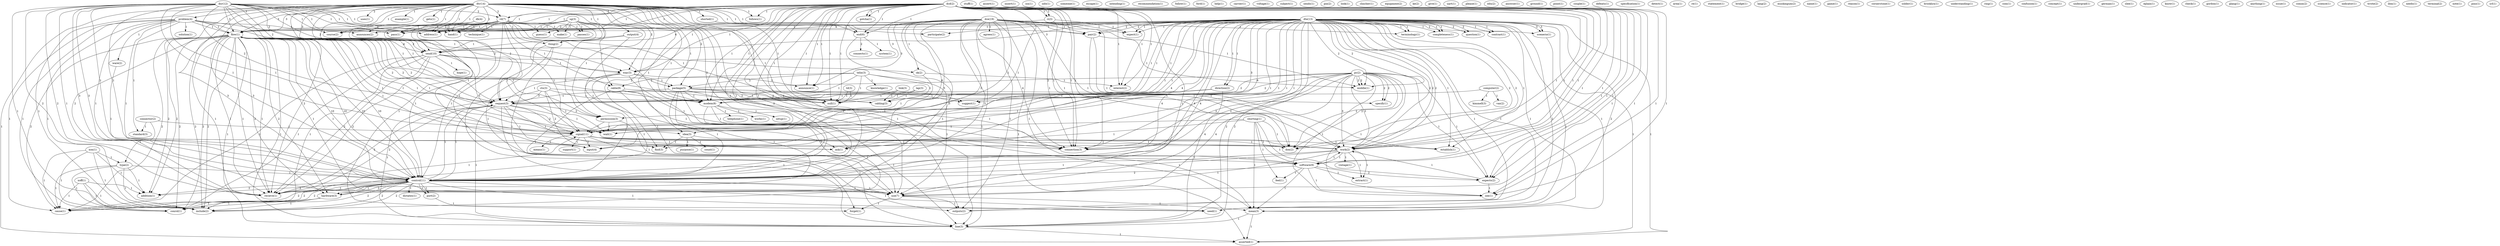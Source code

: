 digraph G {
  dtr [ label="dtr(14)" ];
  uses [ label="uses(1)" ];
  problem [ label="problem(4)" ];
  output [ label="output(4)" ];
  example [ label="example(1)" ];
  shorted [ label="shorted(1)" ];
  flow [ label="flow(9)" ];
  request [ label="request(1)" ];
  follows [ label="follows(1)" ];
  participate [ label="participate(2)" ];
  permission [ label="permission(3)" ];
  rd [ label="rd(7)" ];
  announces [ label="announces(2)" ];
  send [ label="send(10)" ];
  flow [ label="flow(1)" ];
  gets [ label="gets(1)" ];
  recieve [ label="recieve(2)" ];
  control [ label="control(1)" ];
  end [ label="end(6)" ];
  address [ label="address(1)" ];
  signal [ label="signal(11)" ];
  pass [ label="pass(1)" ];
  pair [ label="pair(2)" ];
  way [ label="way(3)" ];
  package [ label="package(5)" ];
  modem [ label="modem(8)" ];
  recieve [ label="recieve(1)" ];
  control [ label="control(11)" ];
  thing [ label="thing(2)" ];
  use [ label="use(7)" ];
  input [ label="input(4)" ];
  mean [ label="mean(3)" ];
  idea [ label="idea(3)" ];
  hand [ label="hand(1)" ];
  outputs [ label="outputs(2)" ];
  course [ label="course(2)" ];
  request [ label="request(3)" ];
  line [ label="line(3)" ];
  asserted [ label="asserted(1)" ];
  include [ label="include(2)" ];
  null [ label="null(1)" ];
  forget [ label="forget(1)" ];
  find [ label="find(3)" ];
  stuff [ label="stuff(1)" ];
  connector [ label="connector(2)" ];
  standard [ label="standard(3)" ];
  type [ label="type(2)" ];
  solution [ label="solution(1)" ];
  ware [ label="ware(2)" ];
  conrol [ label="conrol(1)" ];
  cause [ label="cause(1)" ];
  ask [ label="ask(1)" ];
  assert [ label="assert(1)" ];
  insert [ label="insert(1)" ];
  isn [ label="isn(1)" ];
  info [ label="info(1)" ];
  someone [ label="someone(1)" ];
  hardware [ label="hardware(3)" ];
  addition [ label="addition(1)" ];
  wait [ label="wait(1)" ];
  escape [ label="escape(1)" ];
  dcd [ label="dcd(5)" ];
  work [ label="work(2)" ];
  software [ label="software(9)" ];
  announce [ label="announce(1)" ];
  gotcha [ label="gotcha(1)" ];
  ri [ label="ri(3)" ];
  expects [ label="expects(2)" ];
  work [ label="work(2)" ];
  interest [ label="interest(2)" ];
  connection [ label="connection(3)" ];
  see [ label="see(1)" ];
  intending [ label="intending(1)" ];
  recommendation [ label="recommendation(1)" ];
  follow [ label="follow(1)" ];
  ford [ label="ford(1)" ];
  dte [ label="dte(2)" ];
  establish [ label="establish(1)" ];
  terminology [ label="terminology(1)" ];
  question [ label="question(1)" ];
  completeness [ label="completeness(1)" ];
  scenerio [ label="scenerio(1)" ];
  direction [ label="direction(2)" ];
  contrast [ label="contrast(1)" ];
  expect [ label="expect(1)" ];
  middle [ label="middle(1)" ];
  don [ label="don(2)" ];
  need [ label="need(1)" ];
  help [ label="help(1)" ];
  vintage [ label="vintage(1)" ];
  extract [ label="extract(1)" ];
  carrier [ label="carrier(1)" ];
  voltage [ label="voltage(1)" ];
  subject [ label="subject(1)" ];
  sends [ label="sends(1)" ];
  db [ label="db(4)" ];
  pin [ label="pin(2)" ];
  dsr [ label="dsr(12)" ];
  look [ label="look(1)" ];
  passes [ label="passes(1)" ];
  technique [ label="technique(1)" ];
  guess [ label="guess(1)" ];
  cable [ label="cable(8)" ];
  make [ label="make(1)" ];
  dce [ label="dce(19)" ];
  ok [ label="ok(2)" ];
  agrees [ label="agrees(1)" ];
  clincher [ label="clincher(1)" ];
  telix [ label="telix(3)" ];
  knowledge [ label="knowledge(1)" ];
  cabling [ label="cabling(3)" ];
  hope [ label="hope(1)" ];
  equipment [ label="equipment(2)" ];
  ke [ label="ke(2)" ];
  give [ label="give(1)" ];
  uart [ label="uart(1)" ];
  please [ label="please(1)" ];
  edu [ label="edu(2)" ];
  answser [ label="answser(1)" ];
  shorting [ label="shorting(1)" ];
  feel [ label="feel(1)" ];
  ground [ label="ground(1)" ];
  point [ label="point(1)" ];
  couple [ label="couple(1)" ];
  sg [ label="sg(3)" ];
  defeats [ label="defeats(1)" ];
  specification [ label="specification(1)" ];
  dcd [ label="dcd(1)" ];
  detect [ label="detect(1)" ];
  dictates [ label="dictates(1)" ];
  port [ label="port(2)" ];
  connects [ label="connects(1)" ];
  system [ label="system(1)" ];
  area [ label="area(1)" ];
  re [ label="re(1)" ];
  support [ label="support(1)" ];
  means [ label="means(1)" ];
  statement [ label="statement(1)" ];
  bridge [ label="bridge(1)" ];
  lang [ label="lang(2)" ];
  muskingum [ label="muskingum(2)" ];
  name [ label="name(1)" ];
  dte [ label="dte(13)" ];
  game [ label="game(1)" ];
  reason [ label="reason(1)" ];
  cornerstone [ label="cornerstone(1)" ];
  suggest [ label="suggest(1)" ];
  computer [ label="computer(2)" ];
  kimmell [ label="kimmell(3)" ];
  vax [ label="vax(2)" ];
  xon [ label="xon(1)" ];
  solder [ label="solder(1)" ];
  brooklyn [ label="brooklyn(1)" ];
  understanding [ label="understanding(1)" ];
  pc [ label="pc(5)" ];
  specify [ label="specify(1)" ];
  ring [ label="ring(1)" ];
  works [ label="works(1)" ];
  setup [ label="setup(1)" ];
  telephone [ label="telephone(1)" ];
  com [ label="com(1)" ];
  confusion [ label="confusion(1)" ];
  pc [ label="pc(2)" ];
  xoff [ label="xoff(1)" ];
  concept [ label="concept(1)" ];
  undergrad [ label="undergrad(1)" ];
  german [ label="german(1)" ];
  slee [ label="slee(1)" ];
  eplain [ label="eplain(1)" ];
  know [ label="know(1)" ];
  link [ label="link(3)" ];
  purpose [ label="purpose(1)" ];
  count [ label="count(1)" ];
  check [ label="check(1)" ];
  gordon [ label="gordon(1)" ];
  gordon [ label="gordon(1)" ];
  cts [ label="cts(3)" ];
  dcd [ label="dcd(2)" ];
  glang [ label="glang(1)" ];
  anything [ label="anything(1)" ];
  lap [ label="lap(3)" ];
  issue [ label="issue(1)" ];
  td [ label="td(3)" ];
  comm [ label="comm(2)" ];
  td [ label="td(3)" ];
  science [ label="science(1)" ];
  indicator [ label="indicator(1)" ];
  wrote [ label="wrote(2)" ];
  ibm [ label="ibm(1)" ];
  needs [ label="needs(1)" ];
  terminal [ label="terminal(2)" ];
  note [ label="note(1)" ];
  pins [ label="pins(1)" ];
  srl [ label="srl(1)" ];
  dtr -> uses [ label="2" ];
  dtr -> problem [ label="1" ];
  dtr -> output [ label="1" ];
  dtr -> example [ label="1" ];
  dtr -> shorted [ label="1" ];
  dtr -> flow [ label="3" ];
  dtr -> request [ label="2" ];
  dtr -> follows [ label="1" ];
  dtr -> participate [ label="1" ];
  dtr -> permission [ label="1" ];
  dtr -> rd [ label="2" ];
  dtr -> announces [ label="1" ];
  dtr -> send [ label="3" ];
  dtr -> flow [ label="3" ];
  dtr -> gets [ label="1" ];
  dtr -> recieve [ label="2" ];
  dtr -> control [ label="3" ];
  dtr -> end [ label="1" ];
  dtr -> address [ label="1" ];
  dtr -> signal [ label="2" ];
  dtr -> pass [ label="1" ];
  dtr -> pair [ label="1" ];
  dtr -> way [ label="2" ];
  dtr -> package [ label="2" ];
  dtr -> modem [ label="1" ];
  dtr -> recieve [ label="2" ];
  dtr -> control [ label="3" ];
  dtr -> thing [ label="1" ];
  dtr -> use [ label="2" ];
  dtr -> input [ label="1" ];
  dtr -> mean [ label="1" ];
  dtr -> idea [ label="1" ];
  dtr -> hand [ label="1" ];
  dtr -> outputs [ label="1" ];
  dtr -> course [ label="1" ];
  dtr -> request [ label="2" ];
  dtr -> line [ label="1" ];
  dtr -> asserted [ label="1" ];
  dtr -> include [ label="1" ];
  dtr -> null [ label="1" ];
  dtr -> forget [ label="1" ];
  dtr -> find [ label="2" ];
  connector -> standard [ label="1" ];
  connector -> signal [ label="1" ];
  connector -> type [ label="1" ];
  problem -> standard [ label="1" ];
  problem -> flow [ label="1" ];
  problem -> send [ label="2" ];
  problem -> flow [ label="1" ];
  problem -> control [ label="1" ];
  problem -> solution [ label="1" ];
  problem -> way [ label="1" ];
  problem -> ware [ label="1" ];
  problem -> control [ label="1" ];
  problem -> hand [ label="1" ];
  problem -> conrol [ label="1" ];
  problem -> cause [ label="1" ];
  problem -> include [ label="1" ];
  output -> permission [ label="1" ];
  output -> send [ label="1" ];
  output -> ask [ label="1" ];
  shorted -> end [ label="1" ];
  flow -> request [ label="2" ];
  flow -> permission [ label="1" ];
  flow -> send [ label="4" ];
  flow -> recieve [ label="1" ];
  flow -> control [ label="10" ];
  flow -> signal [ label="1" ];
  flow -> hardware [ label="2" ];
  flow -> recieve [ label="1" ];
  flow -> control [ label="10" ];
  flow -> use [ label="1" ];
  flow -> addition [ label="2" ];
  flow -> conrol [ label="2" ];
  flow -> cause [ label="2" ];
  flow -> wait [ label="1" ];
  flow -> request [ label="2" ];
  flow -> line [ label="1" ];
  flow -> include [ label="2" ];
  dcd -> follows [ label="1" ];
  dcd -> work [ label="1" ];
  dcd -> rd [ label="2" ];
  dcd -> flow [ label="1" ];
  dcd -> control [ label="1" ];
  dcd -> end [ label="1" ];
  dcd -> address [ label="1" ];
  dcd -> signal [ label="1" ];
  dcd -> way [ label="1" ];
  dcd -> software [ label="1" ];
  dcd -> modem [ label="1" ];
  dcd -> control [ label="1" ];
  dcd -> use [ label="1" ];
  dcd -> announce [ label="1" ];
  dcd -> gotcha [ label="1" ];
  dcd -> ri [ label="1" ];
  dcd -> hand [ label="1" ];
  dcd -> expects [ label="1" ];
  dcd -> work [ label="1" ];
  dcd -> interest [ label="1" ];
  dcd -> connection [ label="1" ];
  dcd -> null [ label="1" ];
  dcd -> see [ label="1" ];
  dte -> request [ label="1" ];
  dte -> work [ label="2" ];
  dte -> participate [ label="1" ];
  dte -> permission [ label="3" ];
  dte -> announces [ label="1" ];
  dte -> send [ label="3" ];
  dte -> flow [ label="4" ];
  dte -> control [ label="4" ];
  dte -> signal [ label="6" ];
  dte -> pair [ label="2" ];
  dte -> establish [ label="1" ];
  dte -> terminology [ label="1" ];
  dte -> question [ label="2" ];
  dte -> completeness [ label="1" ];
  dte -> scenerio [ label="3" ];
  dte -> control [ label="4" ];
  dte -> ask [ label="1" ];
  dte -> direction [ label="1" ];
  dte -> contrast [ label="1" ];
  dte -> input [ label="4" ];
  dte -> mean [ label="1" ];
  dte -> outputs [ label="1" ];
  dte -> expect [ label="1" ];
  dte -> wait [ label="1" ];
  dte -> request [ label="1" ];
  dte -> work [ label="2" ];
  dte -> line [ label="2" ];
  dte -> asserted [ label="1" ];
  dte -> middle [ label="2" ];
  dte -> connection [ label="1" ];
  dte -> don [ label="2" ];
  dte -> need [ label="2" ];
  request -> permission [ label="2" ];
  request -> recieve [ label="2" ];
  request -> signal [ label="2" ];
  request -> recieve [ label="2" ];
  request -> ask [ label="1" ];
  request -> input [ label="1" ];
  request -> wait [ label="1" ];
  request -> line [ label="1" ];
  work -> flow [ label="1" ];
  work -> control [ label="1" ];
  work -> hardware [ label="1" ];
  work -> vintage [ label="1" ];
  work -> software [ label="1" ];
  work -> control [ label="1" ];
  work -> extract [ label="1" ];
  db -> address [ label="2" ];
  db -> hand [ label="2" ];
  dsr -> rd [ label="2" ];
  dsr -> announces [ label="1" ];
  dsr -> send [ label="2" ];
  dsr -> flow [ label="3" ];
  dsr -> recieve [ label="2" ];
  dsr -> control [ label="3" ];
  dsr -> address [ label="1" ];
  dsr -> signal [ label="1" ];
  dsr -> pass [ label="1" ];
  dsr -> pair [ label="1" ];
  dsr -> way [ label="2" ];
  dsr -> package [ label="2" ];
  dsr -> modem [ label="1" ];
  dsr -> recieve [ label="2" ];
  dsr -> control [ label="3" ];
  dsr -> use [ label="1" ];
  dsr -> input [ label="1" ];
  dsr -> idea [ label="1" ];
  dsr -> hand [ label="1" ];
  dsr -> course [ label="1" ];
  dsr -> request [ label="2" ];
  dsr -> include [ label="1" ];
  dsr -> null [ label="1" ];
  dsr -> find [ label="1" ];
  permission -> signal [ label="1" ];
  permission -> wait [ label="1" ];
  permission -> line [ label="1" ];
  rd -> flow [ label="1" ];
  rd -> passes [ label="1" ];
  rd -> control [ label="1" ];
  rd -> address [ label="1" ];
  rd -> signal [ label="1" ];
  rd -> pass [ label="1" ];
  rd -> technique [ label="1" ];
  rd -> guess [ label="1" ];
  rd -> cable [ label="1" ];
  rd -> software [ label="1" ];
  rd -> modem [ label="1" ];
  rd -> control [ label="1" ];
  rd -> thing [ label="1" ];
  rd -> hand [ label="1" ];
  rd -> course [ label="1" ];
  rd -> make [ label="1" ];
  rd -> null [ label="1" ];
  dce -> send [ label="4" ];
  dce -> flow [ label="2" ];
  dce -> control [ label="3" ];
  dce -> ok [ label="1" ];
  dce -> signal [ label="6" ];
  dce -> agrees [ label="1" ];
  dce -> pair [ label="1" ];
  dce -> establish [ label="1" ];
  dce -> terminology [ label="1" ];
  dce -> way [ label="3" ];
  dce -> completeness [ label="1" ];
  dce -> scenerio [ label="2" ];
  dce -> control [ label="3" ];
  dce -> ask [ label="2" ];
  dce -> input [ label="5" ];
  dce -> mean [ label="1" ];
  dce -> announce [ label="3" ];
  dce -> outputs [ label="1" ];
  dce -> expect [ label="1" ];
  dce -> work [ label="1" ];
  dce -> line [ label="1" ];
  dce -> asserted [ label="1" ];
  dce -> middle [ label="1" ];
  dce -> connection [ label="4" ];
  dce -> don [ label="1" ];
  telix -> cable [ label="2" ];
  telix -> package [ label="2" ];
  telix -> modem [ label="1" ];
  telix -> use [ label="1" ];
  telix -> knowledge [ label="1" ];
  telix -> cabling [ label="1" ];
  telix -> null [ label="1" ];
  send -> recieve [ label="2" ];
  send -> ok [ label="1" ];
  send -> signal [ label="1" ];
  send -> way [ label="1" ];
  send -> hope [ label="1" ];
  send -> recieve [ label="2" ];
  send -> conrol [ label="1" ];
  send -> cause [ label="1" ];
  send -> include [ label="1" ];
  shorting -> software [ label="1" ];
  shorting -> mean [ label="1" ];
  shorting -> idea [ label="1" ];
  shorting -> feel [ label="1" ];
  shorting -> expects [ label="1" ];
  shorting -> find [ label="1" ];
  shorting -> don [ label="1" ];
  flow -> recieve [ label="1" ];
  flow -> control [ label="10" ];
  flow -> signal [ label="1" ];
  flow -> hardware [ label="2" ];
  flow -> recieve [ label="1" ];
  flow -> control [ label="10" ];
  flow -> use [ label="1" ];
  flow -> addition [ label="2" ];
  flow -> conrol [ label="2" ];
  flow -> cause [ label="2" ];
  flow -> wait [ label="1" ];
  flow -> request [ label="2" ];
  flow -> line [ label="1" ];
  flow -> include [ label="2" ];
  sg -> passes [ label="1" ];
  sg -> address [ label="1" ];
  sg -> signal [ label="1" ];
  sg -> pass [ label="1" ];
  sg -> guess [ label="1" ];
  sg -> cable [ label="1" ];
  sg -> modem [ label="1" ];
  sg -> thing [ label="1" ];
  sg -> hand [ label="1" ];
  sg -> course [ label="1" ];
  sg -> make [ label="1" ];
  sg -> null [ label="1" ];
  dcd -> control [ label="1" ];
  dcd -> end [ label="1" ];
  dcd -> address [ label="1" ];
  dcd -> signal [ label="1" ];
  dcd -> way [ label="1" ];
  dcd -> software [ label="1" ];
  dcd -> modem [ label="1" ];
  dcd -> control [ label="1" ];
  dcd -> use [ label="1" ];
  dcd -> announce [ label="1" ];
  dcd -> gotcha [ label="1" ];
  dcd -> ri [ label="1" ];
  dcd -> hand [ label="1" ];
  dcd -> expects [ label="1" ];
  dcd -> work [ label="1" ];
  dcd -> interest [ label="1" ];
  dcd -> connection [ label="1" ];
  dcd -> null [ label="1" ];
  dcd -> see [ label="1" ];
  recieve -> signal [ label="1" ];
  control -> hardware [ label="2" ];
  control -> dictates [ label="1" ];
  control -> recieve [ label="1" ];
  control -> use [ label="1" ];
  control -> port [ label="1" ];
  control -> addition [ label="2" ];
  control -> conrol [ label="2" ];
  control -> cause [ label="2" ];
  control -> request [ label="1" ];
  control -> include [ label="2" ];
  control -> need [ label="1" ];
  end -> hardware [ label="1" ];
  end -> connects [ label="2" ];
  end -> system [ label="1" ];
  ok -> signal [ label="1" ];
  ok -> interest [ label="1" ];
  signal -> establish [ label="1" ];
  signal -> software [ label="1" ];
  signal -> ask [ label="1" ];
  signal -> input [ label="1" ];
  signal -> support [ label="1" ];
  signal -> means [ label="1" ];
  signal -> work [ label="1" ];
  signal -> connection [ label="1" ];
  signal -> don [ label="1" ];
  hardware -> control [ label="1" ];
  hardware -> conrol [ label="1" ];
  hardware -> cause [ label="1" ];
  hardware -> include [ label="1" ];
  dte -> pair [ label="2" ];
  dte -> establish [ label="1" ];
  dte -> terminology [ label="1" ];
  dte -> question [ label="2" ];
  dte -> completeness [ label="1" ];
  dte -> scenerio [ label="3" ];
  dte -> control [ label="4" ];
  dte -> ask [ label="1" ];
  dte -> direction [ label="1" ];
  dte -> contrast [ label="1" ];
  dte -> input [ label="4" ];
  dte -> mean [ label="1" ];
  dte -> outputs [ label="1" ];
  dte -> expect [ label="1" ];
  dte -> wait [ label="1" ];
  dte -> request [ label="1" ];
  dte -> work [ label="2" ];
  dte -> line [ label="2" ];
  dte -> asserted [ label="1" ];
  dte -> middle [ label="2" ];
  dte -> connection [ label="1" ];
  dte -> don [ label="2" ];
  dte -> need [ label="2" ];
  pair -> work [ label="1" ];
  pair -> middle [ label="1" ];
  pair -> don [ label="1" ];
  cable -> software [ label="1" ];
  cable -> suggest [ label="1" ];
  cable -> use [ label="1" ];
  cable -> work [ label="1" ];
  cable -> connection [ label="1" ];
  way -> package [ label="1" ];
  way -> recieve [ label="1" ];
  way -> control [ label="1" ];
  way -> announce [ label="1" ];
  way -> request [ label="1" ];
  way -> connection [ label="1" ];
  software -> control [ label="2" ];
  software -> mean [ label="1" ];
  software -> feel [ label="1" ];
  software -> expects [ label="2" ];
  software -> work [ label="1" ];
  software -> extract [ label="1" ];
  software -> see [ label="1" ];
  computer -> modem [ label="1" ];
  computer -> kimmell [ label="1" ];
  computer -> vax [ label="1" ];
  xon -> type [ label="1" ];
  xon -> addition [ label="1" ];
  xon -> conrol [ label="1" ];
  xon -> cause [ label="1" ];
  xon -> include [ label="1" ];
  type -> control [ label="1" ];
  type -> addition [ label="1" ];
  type -> conrol [ label="1" ];
  type -> cause [ label="1" ];
  type -> include [ label="1" ];
  ware -> control [ label="1" ];
  pc -> package [ label="2" ];
  pc -> suggest [ label="2" ];
  pc -> use [ label="4" ];
  pc -> specify [ label="2" ];
  pc -> expects [ label="1" ];
  pc -> work [ label="3" ];
  pc -> middle [ label="2" ];
  pc -> connection [ label="2" ];
  pc -> don [ label="2" ];
  pc -> see [ label="1" ];
  package -> modem [ label="1" ];
  package -> recieve [ label="1" ];
  package -> control [ label="1" ];
  package -> suggest [ label="1" ];
  package -> use [ label="1" ];
  package -> specify [ label="1" ];
  package -> request [ label="1" ];
  package -> cabling [ label="2" ];
  package -> connection [ label="1" ];
  package -> null [ label="1" ];
  scenerio -> need [ label="1" ];
  modem -> works [ label="1" ];
  modem -> setup [ label="1" ];
  modem -> line [ label="1" ];
  modem -> include [ label="1" ];
  modem -> telephone [ label="1" ];
  control -> use [ label="1" ];
  control -> port [ label="1" ];
  control -> addition [ label="2" ];
  control -> conrol [ label="2" ];
  control -> cause [ label="2" ];
  control -> request [ label="1" ];
  control -> include [ label="2" ];
  control -> need [ label="1" ];
  pc -> suggest [ label="2" ];
  pc -> use [ label="4" ];
  pc -> specify [ label="2" ];
  pc -> expects [ label="1" ];
  pc -> work [ label="3" ];
  pc -> middle [ label="2" ];
  pc -> connection [ label="2" ];
  pc -> don [ label="2" ];
  pc -> see [ label="1" ];
  xoff -> addition [ label="1" ];
  xoff -> conrol [ label="1" ];
  xoff -> cause [ label="1" ];
  xoff -> include [ label="1" ];
  direction -> wait [ label="1" ];
  direction -> request [ label="1" ];
  direction -> line [ label="1" ];
  thing -> use [ label="1" ];
  thing -> outputs [ label="1" ];
  thing -> forget [ label="1" ];
  use -> mean [ label="1" ];
  use -> outputs [ label="1" ];
  use -> forget [ label="1" ];
  mean -> line [ label="1" ];
  mean -> asserted [ label="1" ];
  port -> need [ label="1" ];
  link -> cabling [ label="1" ];
  link -> null [ label="1" ];
  ri -> hand [ label="1" ];
  ri -> expect [ label="1" ];
  ri -> connection [ label="1" ];
  idea -> purpose [ label="1" ];
  idea -> count [ label="1" ];
  idea -> find [ label="1" ];
  idea -> don [ label="1" ];
  cts -> wait [ label="1" ];
  cts -> request [ label="3" ];
  cts -> line [ label="1" ];
  cts -> cabling [ label="2" ];
  cts -> null [ label="1" ];
  cts -> find [ label="2" ];
  dcd -> expects [ label="1" ];
  dcd -> work [ label="1" ];
  dcd -> interest [ label="1" ];
  dcd -> connection [ label="1" ];
  dcd -> null [ label="1" ];
  dcd -> see [ label="1" ];
  lap -> cabling [ label="1" ];
  lap -> null [ label="1" ];
  expects -> work [ label="1" ];
  expects -> see [ label="1" ];
  request -> line [ label="1" ];
  work -> extract [ label="1" ];
  td -> null [ label="1" ];
  line -> asserted [ label="1" ];
  td -> null [ label="1" ];
}
